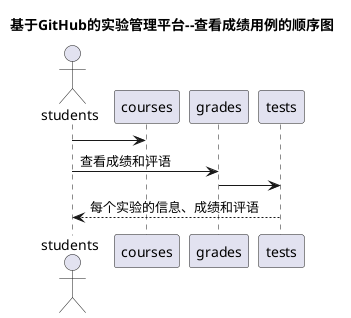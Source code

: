@startuml
title 基于GitHub的实验管理平台--查看成绩用例的顺序图
actor students
students ->courses
students -> grades: 查看成绩和评语
grades -> tests
tests --> students:每个实验的信息、成绩和评语
@enduml